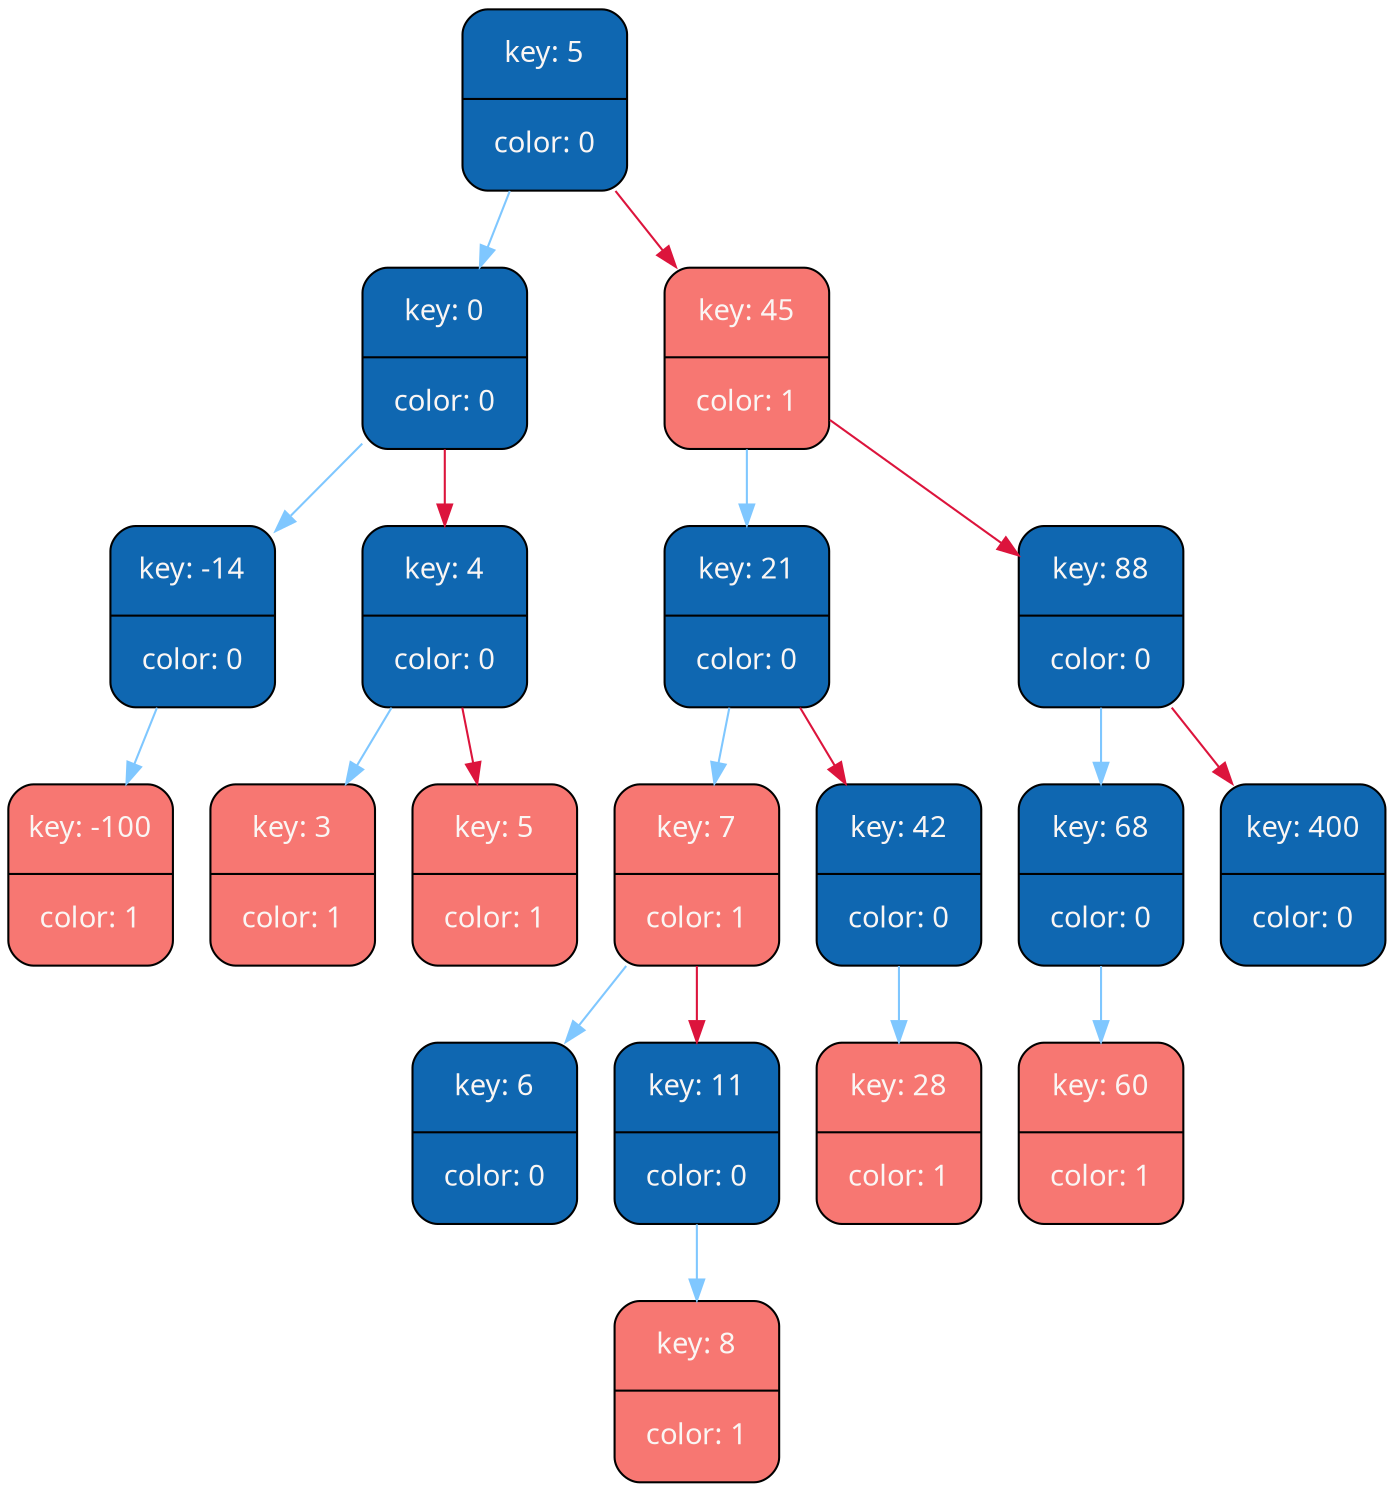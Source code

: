 digraph   
{
rankdir = ""
splines = "true"

node0x606000000320 [shape      = "Mrecord", width = 1.1, height = 1.21,  fillcolor   = "#0F67B1", style = "filled", fontcolor= " #FAF6F4", fontname = "Calibri", color = "0", label = "{key: 5| color: 0}"]
node0x606000000320 -> node0x606000000680 [color = "#7FC7FF", style = "", constraint = true, fillcolor = "#7FC7FF",   fontcolor = "", fontname = "Calibri", label = ""];
node0x606000000680 [shape      = "Mrecord", width = 1.1, height = 1.21,  fillcolor   = "#0F67B1", style = "filled", fontcolor= " #FAF6F4", fontname = "Calibri", color = "0", label = "{key: 0| color: 0}"]
node0x606000000680 -> node0x6060000005c0 [color = "#7FC7FF", style = "", constraint = true, fillcolor = "#7FC7FF",   fontcolor = "", fontname = "Calibri", label = ""];
node0x6060000005c0 [shape      = "Mrecord", width = 1.1, height = 1.21,  fillcolor   = "#0F67B1", style = "filled", fontcolor= " #FAF6F4", fontname = "Calibri", color = "0", label = "{key: -14| color: 0}"]
node0x6060000005c0 -> node0x606000000a40 [color = "#7FC7FF", style = "", constraint = true, fillcolor = "#7FC7FF",   fontcolor = "", fontname = "Calibri", label = ""];
node0x606000000a40 [shape      = "Mrecord", width = 1.1, height = 1.21,  fillcolor   = "#F77772", style = "filled", fontcolor= " #FAF6F4", fontname = "Calibri", color = "1", label = "{key: -100| color: 1}"]
node0x606000000680 -> node0x606000000e00 [color = "#DC143C", style = "", constraint = true, fillcolor = "#DC143C",   fontcolor = "", fontname = "Calibri", label = ""];
node0x606000000e00 [shape      = "Mrecord", width = 1.1, height = 1.21,  fillcolor   = "#0F67B1", style = "filled", fontcolor= " #FAF6F4", fontname = "Calibri", color = "0", label = "{key: 4| color: 0}"]
node0x606000000e00 -> node0x606000000740 [color = "#7FC7FF", style = "", constraint = true, fillcolor = "#7FC7FF",   fontcolor = "", fontname = "Calibri", label = ""];
node0x606000000740 [shape      = "Mrecord", width = 1.1, height = 1.21,  fillcolor   = "#F77772", style = "filled", fontcolor= " #FAF6F4", fontname = "Calibri", color = "1", label = "{key: 3| color: 1}"]
node0x606000000e00 -> node0x606000000ec0 [color = "#DC143C", style = "", constraint = true, fillcolor = "#DC143C",   fontcolor = "", fontname = "Calibri", label = ""];
node0x606000000ec0 [shape      = "Mrecord", width = 1.1, height = 1.21,  fillcolor   = "#F77772", style = "filled", fontcolor= " #FAF6F4", fontname = "Calibri", color = "1", label = "{key: 5| color: 1}"]
node0x606000000320 -> node0x606000000980 [color = "#DC143C", style = "", constraint = true, fillcolor = "#DC143C",   fontcolor = "", fontname = "Calibri", label = ""];
node0x606000000980 [shape      = "Mrecord", width = 1.1, height = 1.21,  fillcolor   = "#F77772", style = "filled", fontcolor= " #FAF6F4", fontname = "Calibri", color = "1", label = "{key: 45| color: 1}"]
node0x606000000980 -> node0x606000000500 [color = "#7FC7FF", style = "", constraint = true, fillcolor = "#7FC7FF",   fontcolor = "", fontname = "Calibri", label = ""];
node0x606000000500 [shape      = "Mrecord", width = 1.1, height = 1.21,  fillcolor   = "#0F67B1", style = "filled", fontcolor= " #FAF6F4", fontname = "Calibri", color = "0", label = "{key: 21| color: 0}"]
node0x606000000500 -> node0x606000001040 [color = "#7FC7FF", style = "", constraint = true, fillcolor = "#7FC7FF",   fontcolor = "", fontname = "Calibri", label = ""];
node0x606000001040 [shape      = "Mrecord", width = 1.1, height = 1.21,  fillcolor   = "#F77772", style = "filled", fontcolor= " #FAF6F4", fontname = "Calibri", color = "1", label = "{key: 7| color: 1}"]
node0x606000001040 -> node0x606000000f80 [color = "#7FC7FF", style = "", constraint = true, fillcolor = "#7FC7FF",   fontcolor = "", fontname = "Calibri", label = ""];
node0x606000000f80 [shape      = "Mrecord", width = 1.1, height = 1.21,  fillcolor   = "#0F67B1", style = "filled", fontcolor= " #FAF6F4", fontname = "Calibri", color = "0", label = "{key: 6| color: 0}"]
node0x606000001040 -> node0x6060000008c0 [color = "#DC143C", style = "", constraint = true, fillcolor = "#DC143C",   fontcolor = "", fontname = "Calibri", label = ""];
node0x6060000008c0 [shape      = "Mrecord", width = 1.1, height = 1.21,  fillcolor   = "#0F67B1", style = "filled", fontcolor= " #FAF6F4", fontname = "Calibri", color = "0", label = "{key: 11| color: 0}"]
node0x6060000008c0 -> node0x606000001100 [color = "#7FC7FF", style = "", constraint = true, fillcolor = "#7FC7FF",   fontcolor = "", fontname = "Calibri", label = ""];
node0x606000001100 [shape      = "Mrecord", width = 1.1, height = 1.21,  fillcolor   = "#F77772", style = "filled", fontcolor= " #FAF6F4", fontname = "Calibri", color = "1", label = "{key: 8| color: 1}"]
node0x606000000500 -> node0x606000000800 [color = "#DC143C", style = "", constraint = true, fillcolor = "#DC143C",   fontcolor = "", fontname = "Calibri", label = ""];
node0x606000000800 [shape      = "Mrecord", width = 1.1, height = 1.21,  fillcolor   = "#0F67B1", style = "filled", fontcolor= " #FAF6F4", fontname = "Calibri", color = "0", label = "{key: 42| color: 0}"]
node0x606000000800 -> node0x6060000011c0 [color = "#7FC7FF", style = "", constraint = true, fillcolor = "#7FC7FF",   fontcolor = "", fontname = "Calibri", label = ""];
node0x6060000011c0 [shape      = "Mrecord", width = 1.1, height = 1.21,  fillcolor   = "#F77772", style = "filled", fontcolor= " #FAF6F4", fontname = "Calibri", color = "1", label = "{key: 28| color: 1}"]
node0x606000000980 -> node0x606000000c80 [color = "#DC143C", style = "", constraint = true, fillcolor = "#DC143C",   fontcolor = "", fontname = "Calibri", label = ""];
node0x606000000c80 [shape      = "Mrecord", width = 1.1, height = 1.21,  fillcolor   = "#0F67B1", style = "filled", fontcolor= " #FAF6F4", fontname = "Calibri", color = "0", label = "{key: 88| color: 0}"]
node0x606000000c80 -> node0x606000000bc0 [color = "#7FC7FF", style = "", constraint = true, fillcolor = "#7FC7FF",   fontcolor = "", fontname = "Calibri", label = ""];
node0x606000000bc0 [shape      = "Mrecord", width = 1.1, height = 1.21,  fillcolor   = "#0F67B1", style = "filled", fontcolor= " #FAF6F4", fontname = "Calibri", color = "0", label = "{key: 68| color: 0}"]
node0x606000000bc0 -> node0x606000000d40 [color = "#7FC7FF", style = "", constraint = true, fillcolor = "#7FC7FF",   fontcolor = "", fontname = "Calibri", label = ""];
node0x606000000d40 [shape      = "Mrecord", width = 1.1, height = 1.21,  fillcolor   = "#F77772", style = "filled", fontcolor= " #FAF6F4", fontname = "Calibri", color = "1", label = "{key: 60| color: 1}"]
node0x606000000c80 -> node0x606000000b00 [color = "#DC143C", style = "", constraint = true, fillcolor = "#DC143C",   fontcolor = "", fontname = "Calibri", label = ""];
node0x606000000b00 [shape      = "Mrecord", width = 1.1, height = 1.21,  fillcolor   = "#0F67B1", style = "filled", fontcolor= " #FAF6F4", fontname = "Calibri", color = "0", label = "{key: 400| color: 0}"]
}
